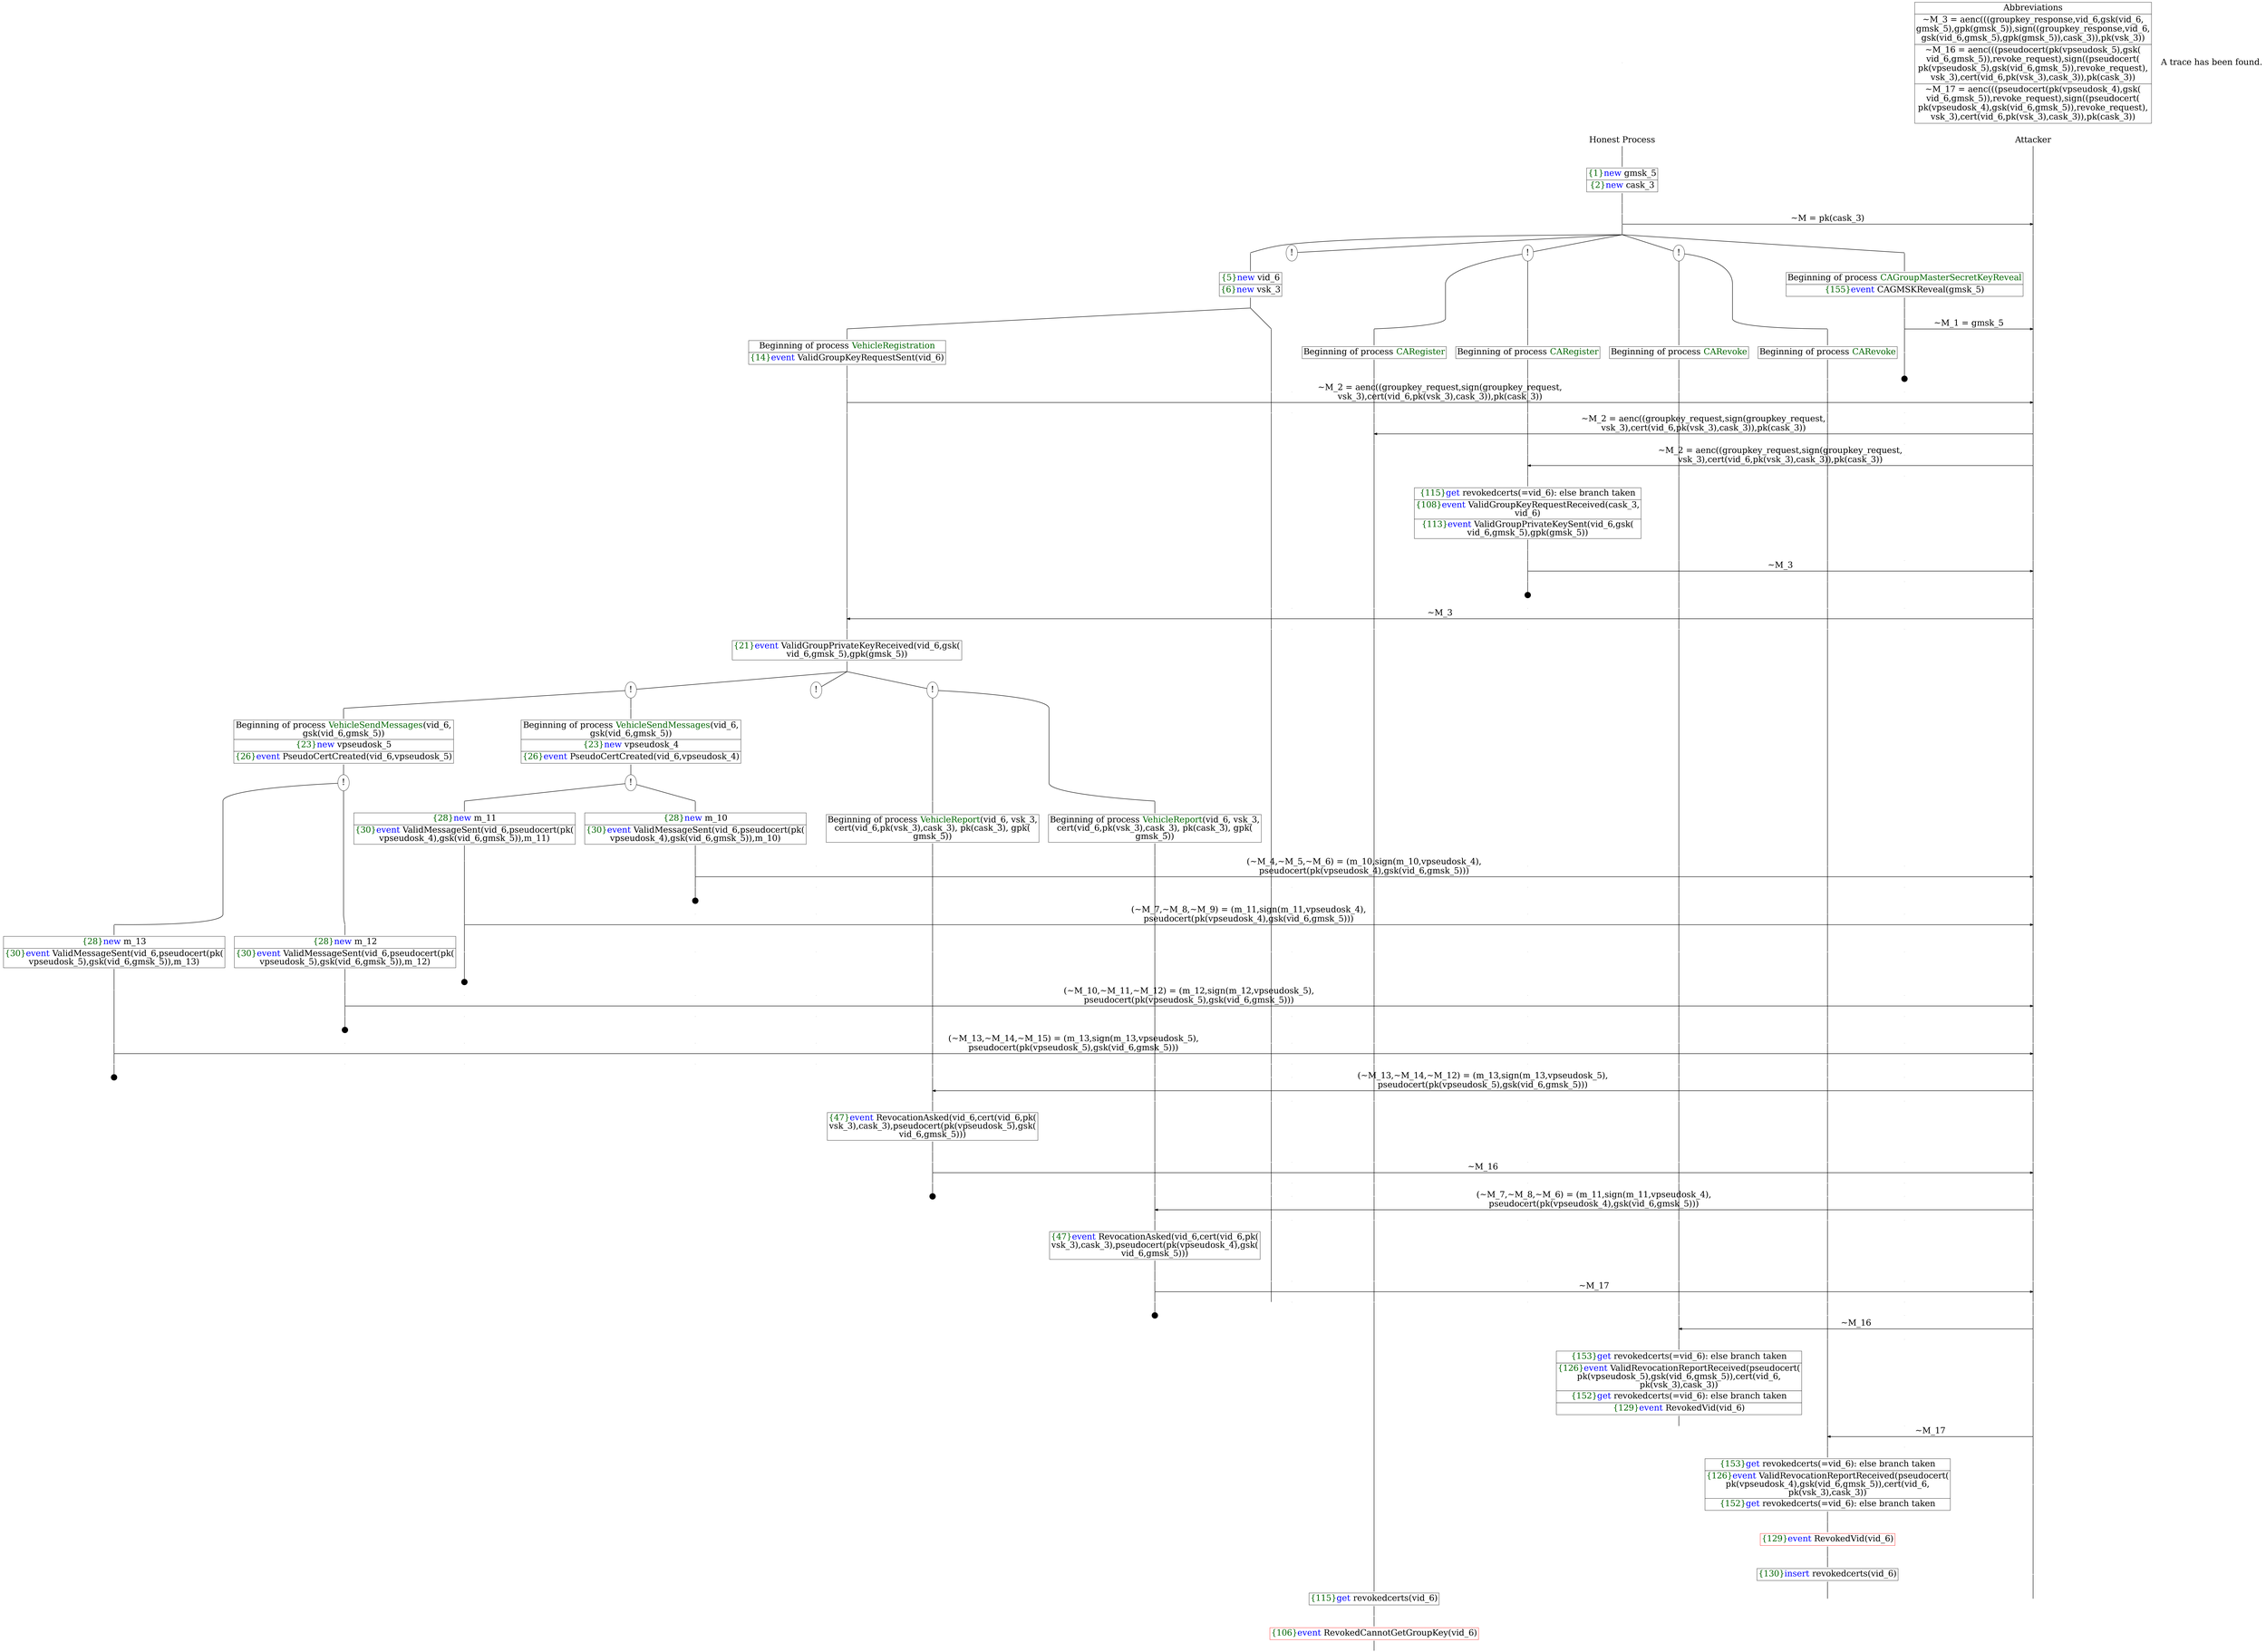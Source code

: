 digraph {
graph [ordering = out]
edge [arrowhead = none, penwidth = 1.6, fontsize = 30]
node [shape = point, width = 0, height = 0, fontsize = 30]
Trace<br/>
[label = <A trace has been found.<br/>
>, shape = plaintext]
P0__0 [label = "Honest Process", shape = plaintext]
P__0 [label = "Attacker", shape = plaintext]
Trace -> P0__0 [label = "", style = invisible, weight = 100]{rank = same; P0__0 P__0}
P0__0 -> P0__1 [label = <>, weight = 100]
P0__1 -> P0__2 [label = <>, weight = 100]
P0__2 [shape = plaintext, label = <<TABLE BORDER="0" CELLBORDER="1" CELLSPACING="0" CELLPADDING="4"> <TR><TD><FONT COLOR="darkgreen">{1}</FONT><FONT COLOR="blue">new </FONT>gmsk_5</TD></TR><TR><TD><FONT COLOR="darkgreen">{2}</FONT><FONT COLOR="blue">new </FONT>cask_3</TD></TR></TABLE>>]
P0__2 -> P0__3 [label = <>, weight = 100]
P0__3 -> P0__4 [label = <>, weight = 100]
P__0 -> P__1 [label = <>, weight = 100]
{rank = same; P__1 P0__4}
P0__4 -> P0__5 [label = <>, weight = 100]
P__1 -> P__2 [label = <>, weight = 100]
{rank = same; P__2 P0__5}
P0__5 -> P__2 [label = <~M = pk(cask_3)>, arrowhead = normal]
P0__5 -> P0__6 [label = <>, weight = 100]
P__2 -> P__3 [label = <>, weight = 100]
{rank = same; P__3 P0__6}
/*RPar */
P0__6 -> P0_4__6 [label = <>]
P0__6 -> P0_3__6 [label = <>]
P0__6 -> P0_2__6 [label = <>]
P0__6 -> P0_1__6 [label = <>]
P0__6 -> P0_0__6 [label = <>]
P0__6 [label = "", fixedsize = false, width = 0, height = 0, shape = none]
{rank = same; P0_0__6 P0_1__6 P0_2__6 P0_3__6 P0_4__6}
P0_0__6 -> P0_0__7 [label = <>, weight = 100]
P0_0__7 [shape = plaintext, label = <<TABLE BORDER="0" CELLBORDER="1" CELLSPACING="0" CELLPADDING="4"> <TR><TD>Beginning of process <FONT COLOR="darkgreen">CAGroupMasterSecretKeyReveal</FONT><br/>
</TD></TR><TR><TD><FONT COLOR="darkgreen">{155}</FONT><FONT COLOR="blue">event</FONT> CAGMSKReveal(gmsk_5)</TD></TR></TABLE>>]
P0_0__7 -> P0_0__8 [label = <>, weight = 100]
P0_0__8 -> P0_0__9 [label = <>, weight = 100]
P__3 -> P__4 [label = <>, weight = 100]
{rank = same; P__4 P0_0__9}
P0_0__9 -> P0_0__10 [label = <>, weight = 100]
P__4 -> P__5 [label = <>, weight = 100]
{rank = same; P__5 P0_0__10}
P0_0__10 -> P__5 [label = <~M_1 = gmsk_5>, arrowhead = normal]
P0_0__10 -> P0_0__11 [label = <>, weight = 100]
P__5 -> P__6 [label = <>, weight = 100]
{rank = same; P__6 P0_0__11}
P0_0__12 [label = "", width = 0.3, height = 0.3]
P0_0__11 -> P0_0__12 [label = <>, weight = 100]
P0_1__6 [label = "!", shape = ellipse]
{rank = same; P0_1_1__6 P0_1_0__6}
P0_1_1__6 [label = "", fixedsize = false, width = 0, height = 0, shape = none]
P0_1__6 -> P0_1_1__6 [label = <>]
P0_1_0__6 [label = "", fixedsize = false, width = 0, height = 0, shape = none]
P0_1__6 -> P0_1_0__6 [label = <>]
P0_1_0__6 -> P0_1_0__7 [label = <>, weight = 100]
P0_1_0__7 [shape = plaintext, label = <<TABLE BORDER="0" CELLBORDER="1" CELLSPACING="0" CELLPADDING="4"> <TR><TD>Beginning of process <FONT COLOR="darkgreen">CARevoke</FONT></TD></TR></TABLE>>]
P0_1_0__7 -> P0_1_0__8 [label = <>, weight = 100]
P0_1_1__6 -> P0_1_1__7 [label = <>, weight = 100]
P0_1_1__7 [shape = plaintext, label = <<TABLE BORDER="0" CELLBORDER="1" CELLSPACING="0" CELLPADDING="4"> <TR><TD>Beginning of process <FONT COLOR="darkgreen">CARevoke</FONT></TD></TR></TABLE>>]
P0_1_1__7 -> P0_1_1__8 [label = <>, weight = 100]
P0_2__6 [label = "!", shape = ellipse]
{rank = same; P0_2_1__6 P0_2_0__6}
P0_2_1__6 [label = "", fixedsize = false, width = 0, height = 0, shape = none]
P0_2__6 -> P0_2_1__6 [label = <>]
P0_2_0__6 [label = "", fixedsize = false, width = 0, height = 0, shape = none]
P0_2__6 -> P0_2_0__6 [label = <>]
P0_2_0__6 -> P0_2_0__7 [label = <>, weight = 100]
P0_2_0__7 [shape = plaintext, label = <<TABLE BORDER="0" CELLBORDER="1" CELLSPACING="0" CELLPADDING="4"> <TR><TD>Beginning of process <FONT COLOR="darkgreen">CARegister</FONT></TD></TR></TABLE>>]
P0_2_0__7 -> P0_2_0__8 [label = <>, weight = 100]
P0_2_1__6 -> P0_2_1__7 [label = <>, weight = 100]
P0_2_1__7 [shape = plaintext, label = <<TABLE BORDER="0" CELLBORDER="1" CELLSPACING="0" CELLPADDING="4"> <TR><TD>Beginning of process <FONT COLOR="darkgreen">CARegister</FONT></TD></TR></TABLE>>]
P0_2_1__7 -> P0_2_1__8 [label = <>, weight = 100]
P0_3__6 [label = "!", shape = ellipse]
P0_4__6 -> P0_4__7 [label = <>, weight = 100]
P0_4__7 [shape = plaintext, label = <<TABLE BORDER="0" CELLBORDER="1" CELLSPACING="0" CELLPADDING="4"> <TR><TD><FONT COLOR="darkgreen">{5}</FONT><FONT COLOR="blue">new </FONT>vid_6</TD></TR><TR><TD><FONT COLOR="darkgreen">{6}</FONT><FONT COLOR="blue">new </FONT>vsk_3</TD></TR></TABLE>>]
P0_4__7 -> P0_4__8 [label = <>, weight = 100]
/*RPar */
P0_4__8 -> P0_4_1__8 [label = <>]
P0_4__8 -> P0_4_0__8 [label = <>]
P0_4__8 [label = "", fixedsize = false, width = 0, height = 0, shape = none]
{rank = same; P0_4_0__8 P0_4_1__8}
P0_4_1__8 -> P0_4_1__9 [label = <>, weight = 100]
P0_4_1__9 [shape = plaintext, label = <<TABLE BORDER="0" CELLBORDER="1" CELLSPACING="0" CELLPADDING="4"> <TR><TD>Beginning of process <FONT COLOR="darkgreen">VehicleRegistration</FONT></TD></TR><TR><TD><FONT COLOR="darkgreen">{14}</FONT><FONT COLOR="blue">event</FONT> ValidGroupKeyRequestSent(vid_6)</TD></TR></TABLE>>]
P0_4_1__9 -> P0_4_1__10 [label = <>, weight = 100]
P0_4_1__10 -> P0_4_1__11 [label = <>, weight = 100]
P0_4_0__8 -> P0_4_0__9 [label = <>, weight = 100]
P0_3__7 [label = "", style = invisible]
P0_3__6 -> P0_3__7 [label = <>, weight = 100, style = invisible]
P0_2_1__8 -> P0_2_1__9 [label = <>, weight = 100]
P0_2_0__8 -> P0_2_0__9 [label = <>, weight = 100]
P0_1_1__8 -> P0_1_1__9 [label = <>, weight = 100]
P0_1_0__8 -> P0_1_0__9 [label = <>, weight = 100]
P0_0__13 [label = "", style = invisible]
P0_0__12 -> P0_0__13 [label = <>, weight = 100, style = invisible]
P__6 -> P__7 [label = <>, weight = 100]
{rank = same; P__7 P0_0__13 P0_1_0__9 P0_1_1__9 P0_2_0__9 P0_2_1__9 P0_3__7 P0_4_0__9 P0_4_1__11}
P0_4_1__11 -> P0_4_1__12 [label = <>, weight = 100]
P__7 -> P__8 [label = <>, weight = 100]
{rank = same; P__8 P0_4_1__12}
P0_4_1__12 -> P__8 [label = <~M_2 = aenc((groupkey_request,sign(groupkey_request,<br/>
vsk_3),cert(vid_6,pk(vsk_3),cask_3)),pk(cask_3))>, arrowhead = normal]
P0_4_1__12 -> P0_4_1__13 [label = <>, weight = 100]
P0_4_0__9 -> P0_4_0__10 [label = <>, weight = 100]
P0_3__8 [label = "", style = invisible]
P0_3__7 -> P0_3__8 [label = <>, weight = 100, style = invisible]
P0_2_1__9 -> P0_2_1__10 [label = <>, weight = 100]
P0_2_0__9 -> P0_2_0__10 [label = <>, weight = 100]
P0_1_1__9 -> P0_1_1__10 [label = <>, weight = 100]
P0_1_0__9 -> P0_1_0__10 [label = <>, weight = 100]
P0_0__14 [label = "", style = invisible]
P0_0__13 -> P0_0__14 [label = <>, weight = 100, style = invisible]
P__8 -> P__9 [label = <>, weight = 100]
{rank = same; P__9 P0_0__14 P0_1_0__10 P0_1_1__10 P0_2_0__10 P0_2_1__10 P0_3__8 P0_4_0__10 P0_4_1__13}
P0_2_1__10 -> P0_2_1__11 [label = <>, weight = 100]
P0_2_0__10 -> P0_2_0__11 [label = <>, weight = 100]
P0_1_1__10 -> P0_1_1__11 [label = <>, weight = 100]
P0_1_0__10 -> P0_1_0__11 [label = <>, weight = 100]
P0_0__15 [label = "", style = invisible]
P0_0__14 -> P0_0__15 [label = <>, weight = 100, style = invisible]
P__9 -> P__10 [label = <>, weight = 100]
{rank = same; P__10 P0_0__15 P0_1_0__11 P0_1_1__11 P0_2_0__11 P0_2_1__11}
P0_2_1__11 -> P0_2_1__12 [label = <>, weight = 100]
P__10 -> P__11 [label = <>, weight = 100]
{rank = same; P__11 P0_2_1__12}
P0_2_1__12 -> P__11 [label = <~M_2 = aenc((groupkey_request,sign(groupkey_request,<br/>
vsk_3),cert(vid_6,pk(vsk_3),cask_3)),pk(cask_3))>, dir = back, arrowhead = normal]
P0_2_1__12 -> P0_2_1__13 [label = <>, weight = 100]
P0_2_0__11 -> P0_2_0__12 [label = <>, weight = 100]
P0_1_1__11 -> P0_1_1__12 [label = <>, weight = 100]
P0_1_0__11 -> P0_1_0__12 [label = <>, weight = 100]
P0_0__16 [label = "", style = invisible]
P0_0__15 -> P0_0__16 [label = <>, weight = 100, style = invisible]
P__11 -> P__12 [label = <>, weight = 100]
{rank = same; P__12 P0_0__16 P0_1_0__12 P0_1_1__12 P0_2_0__12 P0_2_1__13}
P0_2_0__12 -> P0_2_0__13 [label = <>, weight = 100]
P0_1_1__12 -> P0_1_1__13 [label = <>, weight = 100]
P0_1_0__12 -> P0_1_0__13 [label = <>, weight = 100]
P0_0__17 [label = "", style = invisible]
P0_0__16 -> P0_0__17 [label = <>, weight = 100, style = invisible]
P__12 -> P__13 [label = <>, weight = 100]
{rank = same; P__13 P0_0__17 P0_1_0__13 P0_1_1__13 P0_2_0__13}
P0_2_0__13 -> P0_2_0__14 [label = <>, weight = 100]
P__13 -> P__14 [label = <>, weight = 100]
{rank = same; P__14 P0_2_0__14}
P0_2_0__14 -> P__14 [label = <~M_2 = aenc((groupkey_request,sign(groupkey_request,<br/>
vsk_3),cert(vid_6,pk(vsk_3),cask_3)),pk(cask_3))>, dir = back, arrowhead = normal]
P0_2_0__14 -> P0_2_0__15 [label = <>, weight = 100]
P0_1_1__13 -> P0_1_1__14 [label = <>, weight = 100]
P0_1_0__13 -> P0_1_0__14 [label = <>, weight = 100]
P0_0__18 [label = "", style = invisible]
P0_0__17 -> P0_0__18 [label = <>, weight = 100, style = invisible]
P__14 -> P__15 [label = <>, weight = 100]
{rank = same; P__15 P0_0__18 P0_1_0__14 P0_1_1__14 P0_2_0__15}
P0_2_0__15 -> P0_2_0__16 [label = <>, weight = 100]
P0_2_0__16 [shape = plaintext, label = <<TABLE BORDER="0" CELLBORDER="1" CELLSPACING="0" CELLPADDING="4"> <TR><TD><FONT COLOR="darkgreen">{115}</FONT><FONT COLOR="blue">get</FONT> revokedcerts(=vid_6): else branch taken<br/>
</TD></TR><TR><TD><FONT COLOR="darkgreen">{108}</FONT><FONT COLOR="blue">event</FONT> ValidGroupKeyRequestReceived(cask_3,<br/>
vid_6)</TD></TR><TR><TD><FONT COLOR="darkgreen">{113}</FONT><FONT COLOR="blue">event</FONT> ValidGroupPrivateKeySent(vid_6,gsk(<br/>
vid_6,gmsk_5),gpk(gmsk_5))</TD></TR></TABLE>>]
P0_2_0__16 -> P0_2_0__17 [label = <>, weight = 100]
P__15 -> P__16 [label = <>, weight = 100]
{rank = same; P__16 P0_2_0__16}
P0_2_0__17 -> P0_2_0__18 [label = <>, weight = 100]
P0_1_1__14 -> P0_1_1__15 [label = <>, weight = 100]
P0_1_0__14 -> P0_1_0__15 [label = <>, weight = 100]
P0_0__19 [label = "", style = invisible]
P0_0__18 -> P0_0__19 [label = <>, weight = 100, style = invisible]
P__16 -> P__17 [label = <>, weight = 100]
{rank = same; P__17 P0_0__19 P0_1_0__15 P0_1_1__15 P0_2_0__18}
P0_2_0__18 -> P0_2_0__19 [label = <>, weight = 100]
P__17 -> P__18 [label = <>, weight = 100]
{rank = same; P__18 P0_2_0__19}
P0_2_0__19 -> P__18 [label = <~M_3>, arrowhead = normal]
P0_2_0__19 -> P0_2_0__20 [label = <>, weight = 100]
P0_1_1__15 -> P0_1_1__16 [label = <>, weight = 100]
P0_1_0__15 -> P0_1_0__16 [label = <>, weight = 100]
P0_0__20 [label = "", style = invisible]
P0_0__19 -> P0_0__20 [label = <>, weight = 100, style = invisible]
P__18 -> P__19 [label = <>, weight = 100]
{rank = same; P__19 P0_0__20 P0_1_0__16 P0_1_1__16 P0_2_0__20}
P0_2_0__21 [label = "", width = 0.3, height = 0.3]
P0_2_0__20 -> P0_2_0__21 [label = <>, weight = 100]
P0_4_1__13 -> P0_4_1__14 [label = <>, weight = 100]
P0_4_0__10 -> P0_4_0__11 [label = <>, weight = 100]
P0_3__9 [label = "", style = invisible]
P0_3__8 -> P0_3__9 [label = <>, weight = 100, style = invisible]
P0_2_1__13 -> P0_2_1__14 [label = <>, weight = 100]
P0_2_0__22 [label = "", style = invisible]
P0_2_0__21 -> P0_2_0__22 [label = <>, weight = 100, style = invisible]
P0_1_1__16 -> P0_1_1__17 [label = <>, weight = 100]
P0_1_0__16 -> P0_1_0__17 [label = <>, weight = 100]
P0_0__21 [label = "", style = invisible]
P0_0__20 -> P0_0__21 [label = <>, weight = 100, style = invisible]
P__19 -> P__20 [label = <>, weight = 100]
{rank = same; P__20 P0_0__21 P0_1_0__17 P0_1_1__17 P0_2_0__22 P0_2_1__14 P0_3__9 P0_4_0__11 P0_4_1__14}
P0_4_1__14 -> P0_4_1__15 [label = <>, weight = 100]
P__20 -> P__21 [label = <>, weight = 100]
{rank = same; P__21 P0_4_1__15}
P0_4_1__15 -> P__21 [label = <~M_3>, dir = back, arrowhead = normal]
P0_4_1__15 -> P0_4_1__16 [label = <>, weight = 100]
P0_4_0__11 -> P0_4_0__12 [label = <>, weight = 100]
P0_3__10 [label = "", style = invisible]
P0_3__9 -> P0_3__10 [label = <>, weight = 100, style = invisible]
P0_2_1__14 -> P0_2_1__15 [label = <>, weight = 100]
P0_2_0__23 [label = "", style = invisible]
P0_2_0__22 -> P0_2_0__23 [label = <>, weight = 100, style = invisible]
P0_1_1__17 -> P0_1_1__18 [label = <>, weight = 100]
P0_1_0__17 -> P0_1_0__18 [label = <>, weight = 100]
P0_0__22 [label = "", style = invisible]
P0_0__21 -> P0_0__22 [label = <>, weight = 100, style = invisible]
P__21 -> P__22 [label = <>, weight = 100]
{rank = same; P__22 P0_0__22 P0_1_0__18 P0_1_1__18 P0_2_0__23 P0_2_1__15 P0_3__10 P0_4_0__12 P0_4_1__16}
P0_4_1__16 -> P0_4_1__17 [label = <>, weight = 100]
P0_4_1__17 [shape = plaintext, label = <<TABLE BORDER="0" CELLBORDER="1" CELLSPACING="0" CELLPADDING="4"> <TR><TD><FONT COLOR="darkgreen">{21}</FONT><FONT COLOR="blue">event</FONT> ValidGroupPrivateKeyReceived(vid_6,gsk(<br/>
vid_6,gmsk_5),gpk(gmsk_5))</TD></TR></TABLE>>]
P0_4_1__17 -> P0_4_1__18 [label = <>, weight = 100]
/*RPar */
P0_4_1__18 -> P0_4_1_2__18 [label = <>]
P0_4_1__18 -> P0_4_1_1__18 [label = <>]
P0_4_1__18 -> P0_4_1_0__18 [label = <>]
P0_4_1__18 [label = "", fixedsize = false, width = 0, height = 0, shape = none]
{rank = same; P0_4_1_0__18 P0_4_1_1__18 P0_4_1_2__18}
P0_4_1_0__18 [label = "!", shape = ellipse]
{rank = same; P0_4_1_0_1__18 P0_4_1_0_0__18}
P0_4_1_0_1__18 [label = "", fixedsize = false, width = 0, height = 0, shape = none]
P0_4_1_0__18 -> P0_4_1_0_1__18 [label = <>]
P0_4_1_0_0__18 [label = "", fixedsize = false, width = 0, height = 0, shape = none]
P0_4_1_0__18 -> P0_4_1_0_0__18 [label = <>]
P0_4_1_0_0__18 -> P0_4_1_0_0__19 [label = <>, weight = 100]
P0_4_1_0_0__19 [shape = plaintext, label = <<TABLE BORDER="0" CELLBORDER="1" CELLSPACING="0" CELLPADDING="4"> <TR><TD>Beginning of process <FONT COLOR="darkgreen">VehicleReport</FONT>(vid_6, vsk_3,<br/>
cert(vid_6,pk(vsk_3),cask_3), pk(cask_3), gpk(<br/>
gmsk_5))</TD></TR></TABLE>>]
P0_4_1_0_0__19 -> P0_4_1_0_0__20 [label = <>, weight = 100]
P0_4_1_0_1__18 -> P0_4_1_0_1__19 [label = <>, weight = 100]
P0_4_1_0_1__19 [shape = plaintext, label = <<TABLE BORDER="0" CELLBORDER="1" CELLSPACING="0" CELLPADDING="4"> <TR><TD>Beginning of process <FONT COLOR="darkgreen">VehicleReport</FONT>(vid_6, vsk_3,<br/>
cert(vid_6,pk(vsk_3),cask_3), pk(cask_3), gpk(<br/>
gmsk_5))</TD></TR></TABLE>>]
P0_4_1_0_1__19 -> P0_4_1_0_1__20 [label = <>, weight = 100]
P0_4_1_1__18 [label = "!", shape = ellipse]
P0_4_1_2__18 [label = "!", shape = ellipse]
{rank = same; P0_4_1_2_1__18 P0_4_1_2_0__18}
P0_4_1_2_1__18 [label = "", fixedsize = false, width = 0, height = 0, shape = none]
P0_4_1_2__18 -> P0_4_1_2_1__18 [label = <>]
P0_4_1_2_0__18 [label = "", fixedsize = false, width = 0, height = 0, shape = none]
P0_4_1_2__18 -> P0_4_1_2_0__18 [label = <>]
P0_4_1_2_0__18 -> P0_4_1_2_0__19 [label = <>, weight = 100]
P0_4_1_2_0__19 [shape = plaintext, label = <<TABLE BORDER="0" CELLBORDER="1" CELLSPACING="0" CELLPADDING="4"> <TR><TD>Beginning of process <FONT COLOR="darkgreen">VehicleSendMessages</FONT>(vid_6,<br/>
gsk(vid_6,gmsk_5))</TD></TR><TR><TD><FONT COLOR="darkgreen">{23}</FONT><FONT COLOR="blue">new </FONT>vpseudosk_4</TD></TR><TR><TD><FONT COLOR="darkgreen">{26}</FONT><FONT COLOR="blue">event</FONT> PseudoCertCreated(vid_6,vpseudosk_4)<br/>
</TD></TR></TABLE>>]
P0_4_1_2_0__19 -> P0_4_1_2_0__20 [label = <>, weight = 100]
P0_4_1_2_0__20 [label = "!", shape = ellipse]
{rank = same; P0_4_1_2_0_1__20 P0_4_1_2_0_0__20}
P0_4_1_2_0_1__20 [label = "", fixedsize = false, width = 0, height = 0, shape = none]
P0_4_1_2_0__20 -> P0_4_1_2_0_1__20 [label = <>]
P0_4_1_2_0_0__20 [label = "", fixedsize = false, width = 0, height = 0, shape = none]
P0_4_1_2_0__20 -> P0_4_1_2_0_0__20 [label = <>]
P0_4_1_2_0_0__20 -> P0_4_1_2_0_0__21 [label = <>, weight = 100]
P0_4_1_2_0_0__21 [shape = plaintext, label = <<TABLE BORDER="0" CELLBORDER="1" CELLSPACING="0" CELLPADDING="4"> <TR><TD><FONT COLOR="darkgreen">{28}</FONT><FONT COLOR="blue">new </FONT>m_10</TD></TR><TR><TD><FONT COLOR="darkgreen">{30}</FONT><FONT COLOR="blue">event</FONT> ValidMessageSent(vid_6,pseudocert(pk(<br/>
vpseudosk_4),gsk(vid_6,gmsk_5)),m_10)</TD></TR></TABLE>>]
P0_4_1_2_0_0__21 -> P0_4_1_2_0_0__22 [label = <>, weight = 100]
P0_4_1_2_0_0__22 -> P0_4_1_2_0_0__23 [label = <>, weight = 100]
P0_4_1_1__19 [label = "", style = invisible]
P0_4_1_1__18 -> P0_4_1_1__19 [label = <>, weight = 100, style = invisible]
P0_4_1_0_1__20 -> P0_4_1_0_1__21 [label = <>, weight = 100]
P0_4_1_0_0__20 -> P0_4_1_0_0__21 [label = <>, weight = 100]
P0_4_0__12 -> P0_4_0__13 [label = <>, weight = 100]
P0_3__11 [label = "", style = invisible]
P0_3__10 -> P0_3__11 [label = <>, weight = 100, style = invisible]
P0_2_1__15 -> P0_2_1__16 [label = <>, weight = 100]
P0_2_0__24 [label = "", style = invisible]
P0_2_0__23 -> P0_2_0__24 [label = <>, weight = 100, style = invisible]
P0_1_1__18 -> P0_1_1__19 [label = <>, weight = 100]
P0_1_0__18 -> P0_1_0__19 [label = <>, weight = 100]
P0_0__23 [label = "", style = invisible]
P0_0__22 -> P0_0__23 [label = <>, weight = 100, style = invisible]
P__22 -> P__23 [label = <>, weight = 100]
{rank = same; P__23 P0_0__23 P0_1_0__19 P0_1_1__19 P0_2_0__24 P0_2_1__16 P0_3__11 P0_4_0__13 P0_4_1_0_0__21 P0_4_1_0_1__21 P0_4_1_1__19 P0_4_1_2_0_0__23}
P0_4_1_2_0_0__23 -> P0_4_1_2_0_0__24 [label = <>, weight = 100]
P__23 -> P__24 [label = <>, weight = 100]
{rank = same; P__24 P0_4_1_2_0_0__24}
P0_4_1_2_0_0__24 -> P__24 [label = <(~M_4,~M_5,~M_6) = (m_10,sign(m_10,vpseudosk_4),<br/>
pseudocert(pk(vpseudosk_4),gsk(vid_6,gmsk_5)))>, arrowhead = normal]
P0_4_1_2_0_0__24 -> P0_4_1_2_0_0__25 [label = <>, weight = 100]
P0_4_1_1__20 [label = "", style = invisible]
P0_4_1_1__19 -> P0_4_1_1__20 [label = <>, weight = 100, style = invisible]
P0_4_1_0_1__21 -> P0_4_1_0_1__22 [label = <>, weight = 100]
P0_4_1_0_0__21 -> P0_4_1_0_0__22 [label = <>, weight = 100]
P0_4_0__13 -> P0_4_0__14 [label = <>, weight = 100]
P0_3__12 [label = "", style = invisible]
P0_3__11 -> P0_3__12 [label = <>, weight = 100, style = invisible]
P0_2_1__16 -> P0_2_1__17 [label = <>, weight = 100]
P0_2_0__25 [label = "", style = invisible]
P0_2_0__24 -> P0_2_0__25 [label = <>, weight = 100, style = invisible]
P0_1_1__19 -> P0_1_1__20 [label = <>, weight = 100]
P0_1_0__19 -> P0_1_0__20 [label = <>, weight = 100]
P0_0__24 [label = "", style = invisible]
P0_0__23 -> P0_0__24 [label = <>, weight = 100, style = invisible]
P__24 -> P__25 [label = <>, weight = 100]
{rank = same; P__25 P0_0__24 P0_1_0__20 P0_1_1__20 P0_2_0__25 P0_2_1__17 P0_3__12 P0_4_0__14 P0_4_1_0_0__22 P0_4_1_0_1__22 P0_4_1_1__20 P0_4_1_2_0_0__25}
P0_4_1_2_0_0__26 [label = "", width = 0.3, height = 0.3]
P0_4_1_2_0_0__25 -> P0_4_1_2_0_0__26 [label = <>, weight = 100]
P0_4_1_2_0_1__20 -> P0_4_1_2_0_1__21 [label = <>, weight = 100]
P0_4_1_2_0_1__21 [shape = plaintext, label = <<TABLE BORDER="0" CELLBORDER="1" CELLSPACING="0" CELLPADDING="4"> <TR><TD><FONT COLOR="darkgreen">{28}</FONT><FONT COLOR="blue">new </FONT>m_11</TD></TR><TR><TD><FONT COLOR="darkgreen">{30}</FONT><FONT COLOR="blue">event</FONT> ValidMessageSent(vid_6,pseudocert(pk(<br/>
vpseudosk_4),gsk(vid_6,gmsk_5)),m_11)</TD></TR></TABLE>>]
P0_4_1_2_0_1__21 -> P0_4_1_2_0_1__22 [label = <>, weight = 100]
P0_4_1_2_0_1__22 -> P0_4_1_2_0_1__23 [label = <>, weight = 100]
P0_4_1_2_0_0__27 [label = "", style = invisible]
P0_4_1_2_0_0__26 -> P0_4_1_2_0_0__27 [label = <>, weight = 100, style = invisible]
P0_4_1_1__21 [label = "", style = invisible]
P0_4_1_1__20 -> P0_4_1_1__21 [label = <>, weight = 100, style = invisible]
P0_4_1_0_1__22 -> P0_4_1_0_1__23 [label = <>, weight = 100]
P0_4_1_0_0__22 -> P0_4_1_0_0__23 [label = <>, weight = 100]
P0_4_0__14 -> P0_4_0__15 [label = <>, weight = 100]
P0_3__13 [label = "", style = invisible]
P0_3__12 -> P0_3__13 [label = <>, weight = 100, style = invisible]
P0_2_1__17 -> P0_2_1__18 [label = <>, weight = 100]
P0_2_0__26 [label = "", style = invisible]
P0_2_0__25 -> P0_2_0__26 [label = <>, weight = 100, style = invisible]
P0_1_1__20 -> P0_1_1__21 [label = <>, weight = 100]
P0_1_0__20 -> P0_1_0__21 [label = <>, weight = 100]
P0_0__25 [label = "", style = invisible]
P0_0__24 -> P0_0__25 [label = <>, weight = 100, style = invisible]
P__25 -> P__26 [label = <>, weight = 100]
{rank = same; P__26 P0_0__25 P0_1_0__21 P0_1_1__21 P0_2_0__26 P0_2_1__18 P0_3__13 P0_4_0__15 P0_4_1_0_0__23 P0_4_1_0_1__23 P0_4_1_1__21 P0_4_1_2_0_0__27 P0_4_1_2_0_1__23}
P0_4_1_2_0_1__23 -> P0_4_1_2_0_1__24 [label = <>, weight = 100]
P__26 -> P__27 [label = <>, weight = 100]
{rank = same; P__27 P0_4_1_2_0_1__24}
P0_4_1_2_0_1__24 -> P__27 [label = <(~M_7,~M_8,~M_9) = (m_11,sign(m_11,vpseudosk_4),<br/>
pseudocert(pk(vpseudosk_4),gsk(vid_6,gmsk_5)))>, arrowhead = normal]
P0_4_1_2_0_1__24 -> P0_4_1_2_0_1__25 [label = <>, weight = 100]
P0_4_1_2_0_0__28 [label = "", style = invisible]
P0_4_1_2_0_0__27 -> P0_4_1_2_0_0__28 [label = <>, weight = 100, style = invisible]
P0_4_1_1__22 [label = "", style = invisible]
P0_4_1_1__21 -> P0_4_1_1__22 [label = <>, weight = 100, style = invisible]
P0_4_1_0_1__23 -> P0_4_1_0_1__24 [label = <>, weight = 100]
P0_4_1_0_0__23 -> P0_4_1_0_0__24 [label = <>, weight = 100]
P0_4_0__15 -> P0_4_0__16 [label = <>, weight = 100]
P0_3__14 [label = "", style = invisible]
P0_3__13 -> P0_3__14 [label = <>, weight = 100, style = invisible]
P0_2_1__18 -> P0_2_1__19 [label = <>, weight = 100]
P0_2_0__27 [label = "", style = invisible]
P0_2_0__26 -> P0_2_0__27 [label = <>, weight = 100, style = invisible]
P0_1_1__21 -> P0_1_1__22 [label = <>, weight = 100]
P0_1_0__21 -> P0_1_0__22 [label = <>, weight = 100]
P0_0__26 [label = "", style = invisible]
P0_0__25 -> P0_0__26 [label = <>, weight = 100, style = invisible]
P__27 -> P__28 [label = <>, weight = 100]
{rank = same; P__28 P0_0__26 P0_1_0__22 P0_1_1__22 P0_2_0__27 P0_2_1__19 P0_3__14 P0_4_0__16 P0_4_1_0_0__24 P0_4_1_0_1__24 P0_4_1_1__22 P0_4_1_2_0_0__28 P0_4_1_2_0_1__25}
P0_4_1_2_0_1__26 [label = "", width = 0.3, height = 0.3]
P0_4_1_2_0_1__25 -> P0_4_1_2_0_1__26 [label = <>, weight = 100]
P0_4_1_2_1__18 -> P0_4_1_2_1__19 [label = <>, weight = 100]
P0_4_1_2_1__19 [shape = plaintext, label = <<TABLE BORDER="0" CELLBORDER="1" CELLSPACING="0" CELLPADDING="4"> <TR><TD>Beginning of process <FONT COLOR="darkgreen">VehicleSendMessages</FONT>(vid_6,<br/>
gsk(vid_6,gmsk_5))</TD></TR><TR><TD><FONT COLOR="darkgreen">{23}</FONT><FONT COLOR="blue">new </FONT>vpseudosk_5</TD></TR><TR><TD><FONT COLOR="darkgreen">{26}</FONT><FONT COLOR="blue">event</FONT> PseudoCertCreated(vid_6,vpseudosk_5)<br/>
</TD></TR></TABLE>>]
P0_4_1_2_1__19 -> P0_4_1_2_1__20 [label = <>, weight = 100]
P0_4_1_2_1__20 [label = "!", shape = ellipse]
{rank = same; P0_4_1_2_1_1__20 P0_4_1_2_1_0__20}
P0_4_1_2_1_1__20 [label = "", fixedsize = false, width = 0, height = 0, shape = none]
P0_4_1_2_1__20 -> P0_4_1_2_1_1__20 [label = <>]
P0_4_1_2_1_0__20 [label = "", fixedsize = false, width = 0, height = 0, shape = none]
P0_4_1_2_1__20 -> P0_4_1_2_1_0__20 [label = <>]
P0_4_1_2_1_0__20 -> P0_4_1_2_1_0__21 [label = <>, weight = 100]
P0_4_1_2_1_0__21 [shape = plaintext, label = <<TABLE BORDER="0" CELLBORDER="1" CELLSPACING="0" CELLPADDING="4"> <TR><TD><FONT COLOR="darkgreen">{28}</FONT><FONT COLOR="blue">new </FONT>m_12</TD></TR><TR><TD><FONT COLOR="darkgreen">{30}</FONT><FONT COLOR="blue">event</FONT> ValidMessageSent(vid_6,pseudocert(pk(<br/>
vpseudosk_5),gsk(vid_6,gmsk_5)),m_12)</TD></TR></TABLE>>]
P0_4_1_2_1_0__21 -> P0_4_1_2_1_0__22 [label = <>, weight = 100]
P0_4_1_2_1_0__22 -> P0_4_1_2_1_0__23 [label = <>, weight = 100]
P0_4_1_2_0_1__27 [label = "", style = invisible]
P0_4_1_2_0_1__26 -> P0_4_1_2_0_1__27 [label = <>, weight = 100, style = invisible]
P0_4_1_2_0_0__29 [label = "", style = invisible]
P0_4_1_2_0_0__28 -> P0_4_1_2_0_0__29 [label = <>, weight = 100, style = invisible]
P0_4_1_1__23 [label = "", style = invisible]
P0_4_1_1__22 -> P0_4_1_1__23 [label = <>, weight = 100, style = invisible]
P0_4_1_0_1__24 -> P0_4_1_0_1__25 [label = <>, weight = 100]
P0_4_1_0_0__24 -> P0_4_1_0_0__25 [label = <>, weight = 100]
P0_4_0__16 -> P0_4_0__17 [label = <>, weight = 100]
P0_3__15 [label = "", style = invisible]
P0_3__14 -> P0_3__15 [label = <>, weight = 100, style = invisible]
P0_2_1__19 -> P0_2_1__20 [label = <>, weight = 100]
P0_2_0__28 [label = "", style = invisible]
P0_2_0__27 -> P0_2_0__28 [label = <>, weight = 100, style = invisible]
P0_1_1__22 -> P0_1_1__23 [label = <>, weight = 100]
P0_1_0__22 -> P0_1_0__23 [label = <>, weight = 100]
P0_0__27 [label = "", style = invisible]
P0_0__26 -> P0_0__27 [label = <>, weight = 100, style = invisible]
P__28 -> P__29 [label = <>, weight = 100]
{rank = same; P__29 P0_0__27 P0_1_0__23 P0_1_1__23 P0_2_0__28 P0_2_1__20 P0_3__15 P0_4_0__17 P0_4_1_0_0__25 P0_4_1_0_1__25 P0_4_1_1__23 P0_4_1_2_0_0__29 P0_4_1_2_0_1__27 P0_4_1_2_1_0__23}
P0_4_1_2_1_0__23 -> P0_4_1_2_1_0__24 [label = <>, weight = 100]
P__29 -> P__30 [label = <>, weight = 100]
{rank = same; P__30 P0_4_1_2_1_0__24}
P0_4_1_2_1_0__24 -> P__30 [label = <(~M_10,~M_11,~M_12) = (m_12,sign(m_12,vpseudosk_5),<br/>
pseudocert(pk(vpseudosk_5),gsk(vid_6,gmsk_5)))>, arrowhead = normal]
P0_4_1_2_1_0__24 -> P0_4_1_2_1_0__25 [label = <>, weight = 100]
P0_4_1_2_0_1__28 [label = "", style = invisible]
P0_4_1_2_0_1__27 -> P0_4_1_2_0_1__28 [label = <>, weight = 100, style = invisible]
P0_4_1_2_0_0__30 [label = "", style = invisible]
P0_4_1_2_0_0__29 -> P0_4_1_2_0_0__30 [label = <>, weight = 100, style = invisible]
P0_4_1_1__24 [label = "", style = invisible]
P0_4_1_1__23 -> P0_4_1_1__24 [label = <>, weight = 100, style = invisible]
P0_4_1_0_1__25 -> P0_4_1_0_1__26 [label = <>, weight = 100]
P0_4_1_0_0__25 -> P0_4_1_0_0__26 [label = <>, weight = 100]
P0_4_0__17 -> P0_4_0__18 [label = <>, weight = 100]
P0_3__16 [label = "", style = invisible]
P0_3__15 -> P0_3__16 [label = <>, weight = 100, style = invisible]
P0_2_1__20 -> P0_2_1__21 [label = <>, weight = 100]
P0_2_0__29 [label = "", style = invisible]
P0_2_0__28 -> P0_2_0__29 [label = <>, weight = 100, style = invisible]
P0_1_1__23 -> P0_1_1__24 [label = <>, weight = 100]
P0_1_0__23 -> P0_1_0__24 [label = <>, weight = 100]
P0_0__28 [label = "", style = invisible]
P0_0__27 -> P0_0__28 [label = <>, weight = 100, style = invisible]
P__30 -> P__31 [label = <>, weight = 100]
{rank = same; P__31 P0_0__28 P0_1_0__24 P0_1_1__24 P0_2_0__29 P0_2_1__21 P0_3__16 P0_4_0__18 P0_4_1_0_0__26 P0_4_1_0_1__26 P0_4_1_1__24 P0_4_1_2_0_0__30 P0_4_1_2_0_1__28 P0_4_1_2_1_0__25}
P0_4_1_2_1_0__26 [label = "", width = 0.3, height = 0.3]
P0_4_1_2_1_0__25 -> P0_4_1_2_1_0__26 [label = <>, weight = 100]
P0_4_1_2_1_1__20 -> P0_4_1_2_1_1__21 [label = <>, weight = 100]
P0_4_1_2_1_1__21 [shape = plaintext, label = <<TABLE BORDER="0" CELLBORDER="1" CELLSPACING="0" CELLPADDING="4"> <TR><TD><FONT COLOR="darkgreen">{28}</FONT><FONT COLOR="blue">new </FONT>m_13</TD></TR><TR><TD><FONT COLOR="darkgreen">{30}</FONT><FONT COLOR="blue">event</FONT> ValidMessageSent(vid_6,pseudocert(pk(<br/>
vpseudosk_5),gsk(vid_6,gmsk_5)),m_13)</TD></TR></TABLE>>]
P0_4_1_2_1_1__21 -> P0_4_1_2_1_1__22 [label = <>, weight = 100]
P0_4_1_2_1_1__22 -> P0_4_1_2_1_1__23 [label = <>, weight = 100]
P0_4_1_2_1_0__27 [label = "", style = invisible]
P0_4_1_2_1_0__26 -> P0_4_1_2_1_0__27 [label = <>, weight = 100, style = invisible]
P0_4_1_2_0_1__29 [label = "", style = invisible]
P0_4_1_2_0_1__28 -> P0_4_1_2_0_1__29 [label = <>, weight = 100, style = invisible]
P0_4_1_2_0_0__31 [label = "", style = invisible]
P0_4_1_2_0_0__30 -> P0_4_1_2_0_0__31 [label = <>, weight = 100, style = invisible]
P0_4_1_1__25 [label = "", style = invisible]
P0_4_1_1__24 -> P0_4_1_1__25 [label = <>, weight = 100, style = invisible]
P0_4_1_0_1__26 -> P0_4_1_0_1__27 [label = <>, weight = 100]
P0_4_1_0_0__26 -> P0_4_1_0_0__27 [label = <>, weight = 100]
P0_4_0__18 -> P0_4_0__19 [label = <>, weight = 100]
P0_3__17 [label = "", style = invisible]
P0_3__16 -> P0_3__17 [label = <>, weight = 100, style = invisible]
P0_2_1__21 -> P0_2_1__22 [label = <>, weight = 100]
P0_2_0__30 [label = "", style = invisible]
P0_2_0__29 -> P0_2_0__30 [label = <>, weight = 100, style = invisible]
P0_1_1__24 -> P0_1_1__25 [label = <>, weight = 100]
P0_1_0__24 -> P0_1_0__25 [label = <>, weight = 100]
P0_0__29 [label = "", style = invisible]
P0_0__28 -> P0_0__29 [label = <>, weight = 100, style = invisible]
P__31 -> P__32 [label = <>, weight = 100]
{rank = same; P__32 P0_0__29 P0_1_0__25 P0_1_1__25 P0_2_0__30 P0_2_1__22 P0_3__17 P0_4_0__19 P0_4_1_0_0__27 P0_4_1_0_1__27 P0_4_1_1__25 P0_4_1_2_0_0__31 P0_4_1_2_0_1__29 P0_4_1_2_1_0__27 P0_4_1_2_1_1__23}
P0_4_1_2_1_1__23 -> P0_4_1_2_1_1__24 [label = <>, weight = 100]
P__32 -> P__33 [label = <>, weight = 100]
{rank = same; P__33 P0_4_1_2_1_1__24}
P0_4_1_2_1_1__24 -> P__33 [label = <(~M_13,~M_14,~M_15) = (m_13,sign(m_13,vpseudosk_5),<br/>
pseudocert(pk(vpseudosk_5),gsk(vid_6,gmsk_5)))>, arrowhead = normal]
P0_4_1_2_1_1__24 -> P0_4_1_2_1_1__25 [label = <>, weight = 100]
P0_4_1_2_1_0__28 [label = "", style = invisible]
P0_4_1_2_1_0__27 -> P0_4_1_2_1_0__28 [label = <>, weight = 100, style = invisible]
P0_4_1_2_0_1__30 [label = "", style = invisible]
P0_4_1_2_0_1__29 -> P0_4_1_2_0_1__30 [label = <>, weight = 100, style = invisible]
P0_4_1_2_0_0__32 [label = "", style = invisible]
P0_4_1_2_0_0__31 -> P0_4_1_2_0_0__32 [label = <>, weight = 100, style = invisible]
P0_4_1_1__26 [label = "", style = invisible]
P0_4_1_1__25 -> P0_4_1_1__26 [label = <>, weight = 100, style = invisible]
P0_4_1_0_1__27 -> P0_4_1_0_1__28 [label = <>, weight = 100]
P0_4_1_0_0__27 -> P0_4_1_0_0__28 [label = <>, weight = 100]
P0_4_0__19 -> P0_4_0__20 [label = <>, weight = 100]
P0_3__18 [label = "", style = invisible]
P0_3__17 -> P0_3__18 [label = <>, weight = 100, style = invisible]
P0_2_1__22 -> P0_2_1__23 [label = <>, weight = 100]
P0_2_0__31 [label = "", style = invisible]
P0_2_0__30 -> P0_2_0__31 [label = <>, weight = 100, style = invisible]
P0_1_1__25 -> P0_1_1__26 [label = <>, weight = 100]
P0_1_0__25 -> P0_1_0__26 [label = <>, weight = 100]
P0_0__30 [label = "", style = invisible]
P0_0__29 -> P0_0__30 [label = <>, weight = 100, style = invisible]
P__33 -> P__34 [label = <>, weight = 100]
{rank = same; P__34 P0_0__30 P0_1_0__26 P0_1_1__26 P0_2_0__31 P0_2_1__23 P0_3__18 P0_4_0__20 P0_4_1_0_0__28 P0_4_1_0_1__28 P0_4_1_1__26 P0_4_1_2_0_0__32 P0_4_1_2_0_1__30 P0_4_1_2_1_0__28 P0_4_1_2_1_1__25}
P0_4_1_2_1_1__26 [label = "", width = 0.3, height = 0.3]
P0_4_1_2_1_1__25 -> P0_4_1_2_1_1__26 [label = <>, weight = 100]
P0_4_1_0_1__28 -> P0_4_1_0_1__29 [label = <>, weight = 100]
P0_4_1_0_0__28 -> P0_4_1_0_0__29 [label = <>, weight = 100]
P0_4_0__20 -> P0_4_0__21 [label = <>, weight = 100]
P0_3__19 [label = "", style = invisible]
P0_3__18 -> P0_3__19 [label = <>, weight = 100, style = invisible]
P0_2_1__23 -> P0_2_1__24 [label = <>, weight = 100]
P0_2_0__32 [label = "", style = invisible]
P0_2_0__31 -> P0_2_0__32 [label = <>, weight = 100, style = invisible]
P0_1_1__26 -> P0_1_1__27 [label = <>, weight = 100]
P0_1_0__26 -> P0_1_0__27 [label = <>, weight = 100]
P0_0__31 [label = "", style = invisible]
P0_0__30 -> P0_0__31 [label = <>, weight = 100, style = invisible]
P__34 -> P__35 [label = <>, weight = 100]
{rank = same; P__35 P0_0__31 P0_1_0__27 P0_1_1__27 P0_2_0__32 P0_2_1__24 P0_3__19 P0_4_0__21 P0_4_1_0_0__29 P0_4_1_0_1__29}
P0_4_1_0_1__29 -> P0_4_1_0_1__30 [label = <>, weight = 100]
P__35 -> P__36 [label = <>, weight = 100]
{rank = same; P__36 P0_4_1_0_1__30}
P0_4_1_0_1__30 -> P__36 [label = <(~M_13,~M_14,~M_12) = (m_13,sign(m_13,vpseudosk_5),<br/>
pseudocert(pk(vpseudosk_5),gsk(vid_6,gmsk_5)))>, dir = back, arrowhead = normal]
P0_4_1_0_1__30 -> P0_4_1_0_1__31 [label = <>, weight = 100]
P0_4_1_0_0__29 -> P0_4_1_0_0__30 [label = <>, weight = 100]
P0_4_0__21 -> P0_4_0__22 [label = <>, weight = 100]
P0_3__20 [label = "", style = invisible]
P0_3__19 -> P0_3__20 [label = <>, weight = 100, style = invisible]
P0_2_1__24 -> P0_2_1__25 [label = <>, weight = 100]
P0_2_0__33 [label = "", style = invisible]
P0_2_0__32 -> P0_2_0__33 [label = <>, weight = 100, style = invisible]
P0_1_1__27 -> P0_1_1__28 [label = <>, weight = 100]
P0_1_0__27 -> P0_1_0__28 [label = <>, weight = 100]
P0_0__32 [label = "", style = invisible]
P0_0__31 -> P0_0__32 [label = <>, weight = 100, style = invisible]
P__36 -> P__37 [label = <>, weight = 100]
{rank = same; P__37 P0_0__32 P0_1_0__28 P0_1_1__28 P0_2_0__33 P0_2_1__25 P0_3__20 P0_4_0__22 P0_4_1_0_0__30 P0_4_1_0_1__31}
P0_4_1_0_1__31 -> P0_4_1_0_1__32 [label = <>, weight = 100]
P0_4_1_0_1__32 [shape = plaintext, label = <<TABLE BORDER="0" CELLBORDER="1" CELLSPACING="0" CELLPADDING="4"> <TR><TD><FONT COLOR="darkgreen">{47}</FONT><FONT COLOR="blue">event</FONT> RevocationAsked(vid_6,cert(vid_6,pk(<br/>
vsk_3),cask_3),pseudocert(pk(vpseudosk_5),gsk(<br/>
vid_6,gmsk_5)))</TD></TR></TABLE>>]
P0_4_1_0_1__32 -> P0_4_1_0_1__33 [label = <>, weight = 100]
P0_4_1_0_1__33 -> P0_4_1_0_1__34 [label = <>, weight = 100]
P0_4_1_0_0__30 -> P0_4_1_0_0__31 [label = <>, weight = 100]
P0_4_0__22 -> P0_4_0__23 [label = <>, weight = 100]
P0_3__21 [label = "", style = invisible]
P0_3__20 -> P0_3__21 [label = <>, weight = 100, style = invisible]
P0_2_1__25 -> P0_2_1__26 [label = <>, weight = 100]
P0_2_0__34 [label = "", style = invisible]
P0_2_0__33 -> P0_2_0__34 [label = <>, weight = 100, style = invisible]
P0_1_1__28 -> P0_1_1__29 [label = <>, weight = 100]
P0_1_0__28 -> P0_1_0__29 [label = <>, weight = 100]
P0_0__33 [label = "", style = invisible]
P0_0__32 -> P0_0__33 [label = <>, weight = 100, style = invisible]
P__37 -> P__38 [label = <>, weight = 100]
{rank = same; P__38 P0_0__33 P0_1_0__29 P0_1_1__29 P0_2_0__34 P0_2_1__26 P0_3__21 P0_4_0__23 P0_4_1_0_0__31 P0_4_1_0_1__34}
P0_4_1_0_1__34 -> P0_4_1_0_1__35 [label = <>, weight = 100]
P__38 -> P__39 [label = <>, weight = 100]
{rank = same; P__39 P0_4_1_0_1__35}
P0_4_1_0_1__35 -> P__39 [label = <~M_16>, arrowhead = normal]
P0_4_1_0_1__35 -> P0_4_1_0_1__36 [label = <>, weight = 100]
P0_4_1_0_0__31 -> P0_4_1_0_0__32 [label = <>, weight = 100]
P0_4_0__23 -> P0_4_0__24 [label = <>, weight = 100]
P0_3__22 [label = "", style = invisible]
P0_3__21 -> P0_3__22 [label = <>, weight = 100, style = invisible]
P0_2_1__26 -> P0_2_1__27 [label = <>, weight = 100]
P0_2_0__35 [label = "", style = invisible]
P0_2_0__34 -> P0_2_0__35 [label = <>, weight = 100, style = invisible]
P0_1_1__29 -> P0_1_1__30 [label = <>, weight = 100]
P0_1_0__29 -> P0_1_0__30 [label = <>, weight = 100]
P0_0__34 [label = "", style = invisible]
P0_0__33 -> P0_0__34 [label = <>, weight = 100, style = invisible]
P__39 -> P__40 [label = <>, weight = 100]
{rank = same; P__40 P0_0__34 P0_1_0__30 P0_1_1__30 P0_2_0__35 P0_2_1__27 P0_3__22 P0_4_0__24 P0_4_1_0_0__32 P0_4_1_0_1__36}
P0_4_1_0_1__37 [label = "", width = 0.3, height = 0.3]
P0_4_1_0_1__36 -> P0_4_1_0_1__37 [label = <>, weight = 100]
P0_4_1_0_0__32 -> P0_4_1_0_0__33 [label = <>, weight = 100]
P0_4_0__24 -> P0_4_0__25 [label = <>, weight = 100]
P0_3__23 [label = "", style = invisible]
P0_3__22 -> P0_3__23 [label = <>, weight = 100, style = invisible]
P0_2_1__27 -> P0_2_1__28 [label = <>, weight = 100]
P0_2_0__36 [label = "", style = invisible]
P0_2_0__35 -> P0_2_0__36 [label = <>, weight = 100, style = invisible]
P0_1_1__30 -> P0_1_1__31 [label = <>, weight = 100]
P0_1_0__30 -> P0_1_0__31 [label = <>, weight = 100]
P0_0__35 [label = "", style = invisible]
P0_0__34 -> P0_0__35 [label = <>, weight = 100, style = invisible]
P__40 -> P__41 [label = <>, weight = 100]
{rank = same; P__41 P0_0__35 P0_1_0__31 P0_1_1__31 P0_2_0__36 P0_2_1__28 P0_3__23 P0_4_0__25 P0_4_1_0_0__33}
P0_4_1_0_0__33 -> P0_4_1_0_0__34 [label = <>, weight = 100]
P__41 -> P__42 [label = <>, weight = 100]
{rank = same; P__42 P0_4_1_0_0__34}
P0_4_1_0_0__34 -> P__42 [label = <(~M_7,~M_8,~M_6) = (m_11,sign(m_11,vpseudosk_4),<br/>
pseudocert(pk(vpseudosk_4),gsk(vid_6,gmsk_5)))>, dir = back, arrowhead = normal]
P0_4_1_0_0__34 -> P0_4_1_0_0__35 [label = <>, weight = 100]
P0_4_0__25 -> P0_4_0__26 [label = <>, weight = 100]
P0_3__24 [label = "", style = invisible]
P0_3__23 -> P0_3__24 [label = <>, weight = 100, style = invisible]
P0_2_1__28 -> P0_2_1__29 [label = <>, weight = 100]
P0_2_0__37 [label = "", style = invisible]
P0_2_0__36 -> P0_2_0__37 [label = <>, weight = 100, style = invisible]
P0_1_1__31 -> P0_1_1__32 [label = <>, weight = 100]
P0_1_0__31 -> P0_1_0__32 [label = <>, weight = 100]
P0_0__36 [label = "", style = invisible]
P0_0__35 -> P0_0__36 [label = <>, weight = 100, style = invisible]
P__42 -> P__43 [label = <>, weight = 100]
{rank = same; P__43 P0_0__36 P0_1_0__32 P0_1_1__32 P0_2_0__37 P0_2_1__29 P0_3__24 P0_4_0__26 P0_4_1_0_0__35}
P0_4_1_0_0__35 -> P0_4_1_0_0__36 [label = <>, weight = 100]
P0_4_1_0_0__36 [shape = plaintext, label = <<TABLE BORDER="0" CELLBORDER="1" CELLSPACING="0" CELLPADDING="4"> <TR><TD><FONT COLOR="darkgreen">{47}</FONT><FONT COLOR="blue">event</FONT> RevocationAsked(vid_6,cert(vid_6,pk(<br/>
vsk_3),cask_3),pseudocert(pk(vpseudosk_4),gsk(<br/>
vid_6,gmsk_5)))</TD></TR></TABLE>>]
P0_4_1_0_0__36 -> P0_4_1_0_0__37 [label = <>, weight = 100]
P0_4_1_0_0__37 -> P0_4_1_0_0__38 [label = <>, weight = 100]
P0_4_0__26 -> P0_4_0__27 [label = <>, weight = 100]
P0_3__25 [label = "", style = invisible]
P0_3__24 -> P0_3__25 [label = <>, weight = 100, style = invisible]
P0_2_1__29 -> P0_2_1__30 [label = <>, weight = 100]
P0_2_0__38 [label = "", style = invisible]
P0_2_0__37 -> P0_2_0__38 [label = <>, weight = 100, style = invisible]
P0_1_1__32 -> P0_1_1__33 [label = <>, weight = 100]
P0_1_0__32 -> P0_1_0__33 [label = <>, weight = 100]
P0_0__37 [label = "", style = invisible]
P0_0__36 -> P0_0__37 [label = <>, weight = 100, style = invisible]
P__43 -> P__44 [label = <>, weight = 100]
{rank = same; P__44 P0_0__37 P0_1_0__33 P0_1_1__33 P0_2_0__38 P0_2_1__30 P0_3__25 P0_4_0__27 P0_4_1_0_0__38}
P0_4_1_0_0__38 -> P0_4_1_0_0__39 [label = <>, weight = 100]
P__44 -> P__45 [label = <>, weight = 100]
{rank = same; P__45 P0_4_1_0_0__39}
P0_4_1_0_0__39 -> P__45 [label = <~M_17>, arrowhead = normal]
P0_4_1_0_0__39 -> P0_4_1_0_0__40 [label = <>, weight = 100]
P0_4_0__27 -> P0_4_0__28 [label = <>, weight = 100]
P0_3__26 [label = "", style = invisible]
P0_3__25 -> P0_3__26 [label = <>, weight = 100, style = invisible]
P0_2_1__30 -> P0_2_1__31 [label = <>, weight = 100]
P0_2_0__39 [label = "", style = invisible]
P0_2_0__38 -> P0_2_0__39 [label = <>, weight = 100, style = invisible]
P0_1_1__33 -> P0_1_1__34 [label = <>, weight = 100]
P0_1_0__33 -> P0_1_0__34 [label = <>, weight = 100]
P0_0__38 [label = "", style = invisible]
P0_0__37 -> P0_0__38 [label = <>, weight = 100, style = invisible]
P__45 -> P__46 [label = <>, weight = 100]
{rank = same; P__46 P0_0__38 P0_1_0__34 P0_1_1__34 P0_2_0__39 P0_2_1__31 P0_3__26 P0_4_0__28 P0_4_1_0_0__40}
P0_4_1_0_0__41 [label = "", width = 0.3, height = 0.3]
P0_4_1_0_0__40 -> P0_4_1_0_0__41 [label = <>, weight = 100]
P0_1_1__34 -> P0_1_1__35 [label = <>, weight = 100]
P0_1_0__34 -> P0_1_0__35 [label = <>, weight = 100]
P0_0__39 [label = "", style = invisible]
P0_0__38 -> P0_0__39 [label = <>, weight = 100, style = invisible]
P__46 -> P__47 [label = <>, weight = 100]
{rank = same; P__47 P0_0__39 P0_1_0__35 P0_1_1__35}
P0_1_1__35 -> P0_1_1__36 [label = <>, weight = 100]
P__47 -> P__48 [label = <>, weight = 100]
{rank = same; P__48 P0_1_1__36}
P0_1_1__36 -> P__48 [label = <~M_16>, dir = back, arrowhead = normal]
P0_1_1__36 -> P0_1_1__37 [label = <>, weight = 100]
P0_1_0__35 -> P0_1_0__36 [label = <>, weight = 100]
P0_0__40 [label = "", style = invisible]
P0_0__39 -> P0_0__40 [label = <>, weight = 100, style = invisible]
P__48 -> P__49 [label = <>, weight = 100]
{rank = same; P__49 P0_0__40 P0_1_0__36 P0_1_1__37}
P0_1_1__37 -> P0_1_1__38 [label = <>, weight = 100]
P0_1_1__38 [shape = plaintext, label = <<TABLE BORDER="0" CELLBORDER="1" CELLSPACING="0" CELLPADDING="4"> <TR><TD><FONT COLOR="darkgreen">{153}</FONT><FONT COLOR="blue">get</FONT> revokedcerts(=vid_6): else branch taken<br/>
</TD></TR><TR><TD><FONT COLOR="darkgreen">{126}</FONT><FONT COLOR="blue">event</FONT> ValidRevocationReportReceived(pseudocert(<br/>
pk(vpseudosk_5),gsk(vid_6,gmsk_5)),cert(vid_6,<br/>
pk(vsk_3),cask_3))</TD></TR><TR><TD><FONT COLOR="darkgreen">{152}</FONT><FONT COLOR="blue">get</FONT> revokedcerts(=vid_6): else branch taken<br/>
</TD></TR><TR><TD><FONT COLOR="darkgreen">{129}</FONT><FONT COLOR="blue">event</FONT> RevokedVid(vid_6)</TD></TR></TABLE>>]
P0_1_1__38 -> P0_1_1__39 [label = <>, weight = 100]
P__49 -> P__50 [label = <>, weight = 100]
{rank = same; P__50 P0_1_1__38}
P0_1_0__36 -> P0_1_0__37 [label = <>, weight = 100]
P0_0__41 [label = "", style = invisible]
P0_0__40 -> P0_0__41 [label = <>, weight = 100, style = invisible]
P__50 -> P__51 [label = <>, weight = 100]
{rank = same; P__51 P0_0__41 P0_1_0__37}
P0_1_0__37 -> P0_1_0__38 [label = <>, weight = 100]
P__51 -> P__52 [label = <>, weight = 100]
{rank = same; P__52 P0_1_0__38}
P0_1_0__38 -> P__52 [label = <~M_17>, dir = back, arrowhead = normal]
P0_1_0__38 -> P0_1_0__39 [label = <>, weight = 100]
P0_0__42 [label = "", style = invisible]
P0_0__41 -> P0_0__42 [label = <>, weight = 100, style = invisible]
P__52 -> P__53 [label = <>, weight = 100]
{rank = same; P__53 P0_0__42 P0_1_0__39}
P0_1_0__39 -> P0_1_0__40 [label = <>, weight = 100]
P0_1_0__40 [shape = plaintext, label = <<TABLE BORDER="0" CELLBORDER="1" CELLSPACING="0" CELLPADDING="4"> <TR><TD><FONT COLOR="darkgreen">{153}</FONT><FONT COLOR="blue">get</FONT> revokedcerts(=vid_6): else branch taken<br/>
</TD></TR><TR><TD><FONT COLOR="darkgreen">{126}</FONT><FONT COLOR="blue">event</FONT> ValidRevocationReportReceived(pseudocert(<br/>
pk(vpseudosk_4),gsk(vid_6,gmsk_5)),cert(vid_6,<br/>
pk(vsk_3),cask_3))</TD></TR><TR><TD><FONT COLOR="darkgreen">{152}</FONT><FONT COLOR="blue">get</FONT> revokedcerts(=vid_6): else branch taken<br/>
</TD></TR></TABLE>>]
P0_1_0__40 -> P0_1_0__41 [label = <>, weight = 100]
P__53 -> P__54 [label = <>, weight = 100]
{rank = same; P__54 P0_1_0__40}
P0_1_0__41 -> P0_1_0__42 [label = <>, weight = 100]
P0_1_0__42 [color = red, shape = plaintext, label = <<TABLE BORDER="0" CELLBORDER="1" CELLSPACING="0" CELLPADDING="4"> <TR><TD><FONT COLOR="darkgreen">{129}</FONT><FONT COLOR="blue">event</FONT> RevokedVid(vid_6)</TD></TR></TABLE>>]
P0_1_0__42 -> P0_1_0__43 [label = <>, weight = 100]
P0_1_0__43 -> P0_1_0__44 [label = <>, weight = 100]
P0_1_0__44 [shape = plaintext, label = <<TABLE BORDER="0" CELLBORDER="1" CELLSPACING="0" CELLPADDING="4"> <TR><TD><FONT COLOR="darkgreen">{130}</FONT><FONT COLOR="blue">insert </FONT>revokedcerts(vid_6)</TD></TR></TABLE>>]
P0_1_0__44 -> P0_1_0__45 [label = <>, weight = 100]
P__54 -> P__55 [label = <>, weight = 100]
{rank = same; P__55 P0_1_0__44}
P0_2_1__31 -> P0_2_1__32 [label = <>, weight = 100]
P0_2_1__32 [shape = plaintext, label = <<TABLE BORDER="0" CELLBORDER="1" CELLSPACING="0" CELLPADDING="4"> <TR><TD><FONT COLOR="darkgreen">{115}</FONT><FONT COLOR="blue">get </FONT>revokedcerts(vid_6)</TD></TR></TABLE>>]
P0_2_1__32 -> P0_2_1__33 [label = <>, weight = 100]
P__55 -> P__56 [label = <>, weight = 100]
{rank = same; P__56 P0_2_1__32}
P0_2_1__33 -> P0_2_1__34 [label = <>, weight = 100]
P0_2_1__34 [color = red, shape = plaintext, label = <<TABLE BORDER="0" CELLBORDER="1" CELLSPACING="0" CELLPADDING="4"> <TR><TD><FONT COLOR="darkgreen">{106}</FONT><FONT COLOR="blue">event</FONT> RevokedCannotGetGroupKey(vid_6)</TD></TR></TABLE>>]
P0_2_1__34 -> P0_2_1__35 [label = <>, weight = 100]
Abbrev [shape = plaintext, label = <<TABLE BORDER="0" CELLBORDER="1" CELLSPACING="0" CELLPADDING="4"><TR> <TD> Abbreviations </TD></TR><TR><TD>~M_3 = aenc(((groupkey_response,vid_6,gsk(vid_6,<br/>
gmsk_5),gpk(gmsk_5)),sign((groupkey_response,vid_6,<br/>
gsk(vid_6,gmsk_5),gpk(gmsk_5)),cask_3)),pk(vsk_3))</TD></TR><TR><TD>~M_16 = aenc(((pseudocert(pk(vpseudosk_5),gsk(<br/>
vid_6,gmsk_5)),revoke_request),sign((pseudocert(<br/>
pk(vpseudosk_5),gsk(vid_6,gmsk_5)),revoke_request),<br/>
vsk_3),cert(vid_6,pk(vsk_3),cask_3)),pk(cask_3))</TD></TR><TR><TD>~M_17 = aenc(((pseudocert(pk(vpseudosk_4),gsk(<br/>
vid_6,gmsk_5)),revoke_request),sign((pseudocert(<br/>
pk(vpseudosk_4),gsk(vid_6,gmsk_5)),revoke_request),<br/>
vsk_3),cert(vid_6,pk(vsk_3),cask_3)),pk(cask_3))</TD></TR></TABLE>>]Abbrev -> P__0 [style = invisible, weight =100]}